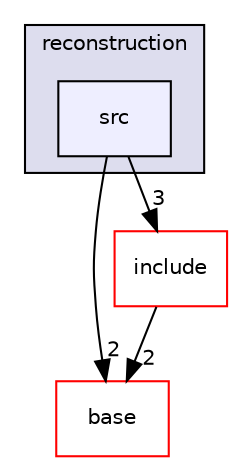 digraph "/home/travis/build/AliceO2Group/AliceO2/Detectors/FIT/reconstruction/src" {
  bgcolor=transparent;
  compound=true
  node [ fontsize="10", fontname="Helvetica"];
  edge [ labelfontsize="10", labelfontname="Helvetica"];
  subgraph clusterdir_2c820bed5c411b935519b7bdac22c9ce {
    graph [ bgcolor="#ddddee", pencolor="black", label="reconstruction" fontname="Helvetica", fontsize="10", URL="dir_2c820bed5c411b935519b7bdac22c9ce.html"]
  dir_825166f14433d183d2d3a946ddb96719 [shape=box, label="src", style="filled", fillcolor="#eeeeff", pencolor="black", URL="dir_825166f14433d183d2d3a946ddb96719.html"];
  }
  dir_efd5be80f1ea96799fa313034d485898 [shape=box label="base" color="red" URL="dir_efd5be80f1ea96799fa313034d485898.html"];
  dir_1af69bfcf1f17ec123009496bd1e7488 [shape=box label="include" color="red" URL="dir_1af69bfcf1f17ec123009496bd1e7488.html"];
  dir_825166f14433d183d2d3a946ddb96719->dir_efd5be80f1ea96799fa313034d485898 [headlabel="2", labeldistance=1.5 headhref="dir_000260_000215.html"];
  dir_825166f14433d183d2d3a946ddb96719->dir_1af69bfcf1f17ec123009496bd1e7488 [headlabel="3", labeldistance=1.5 headhref="dir_000260_000258.html"];
  dir_1af69bfcf1f17ec123009496bd1e7488->dir_efd5be80f1ea96799fa313034d485898 [headlabel="2", labeldistance=1.5 headhref="dir_000258_000215.html"];
}
